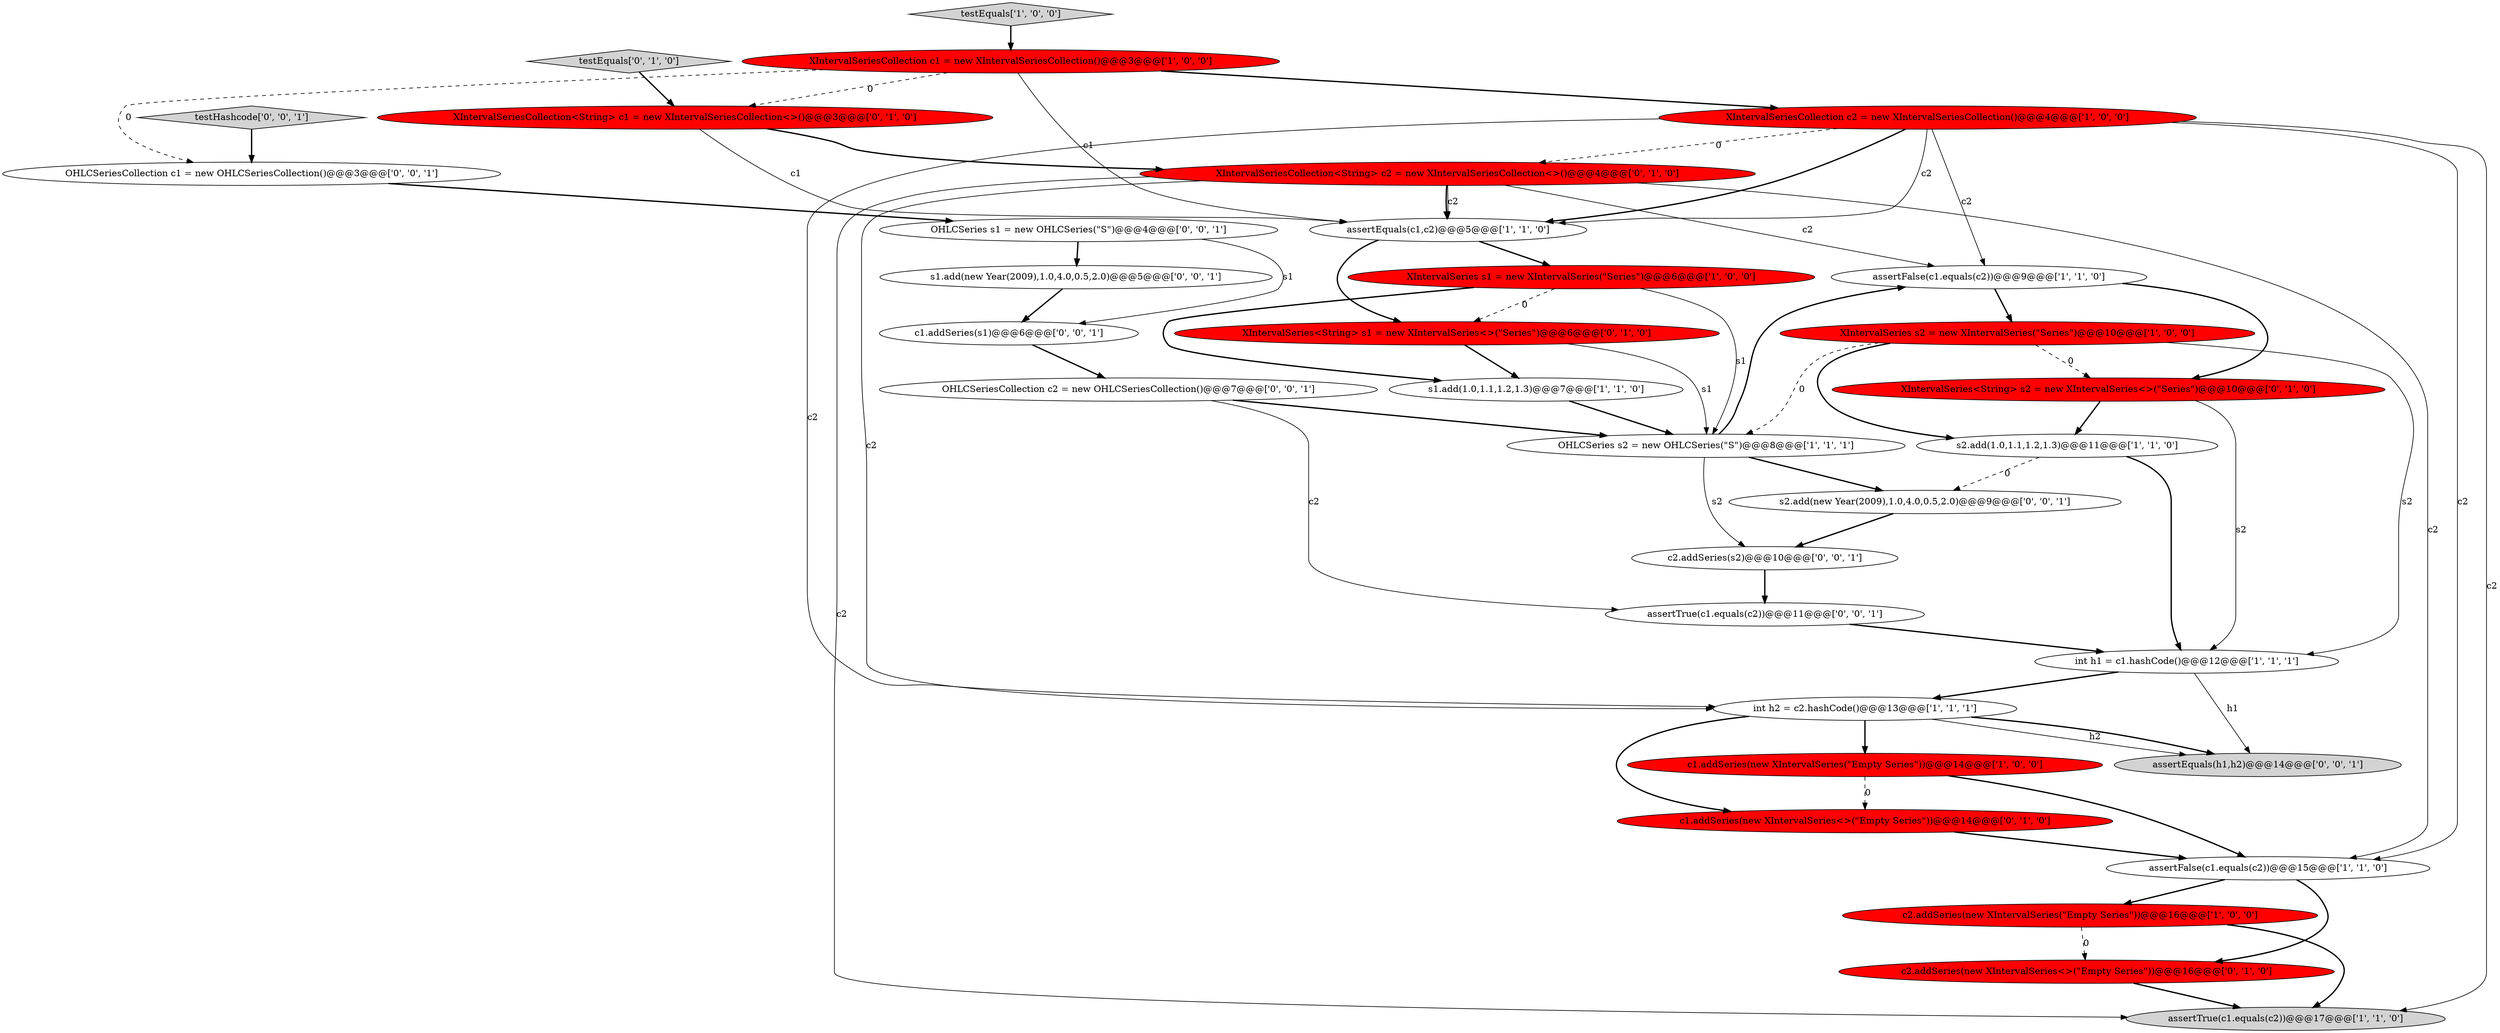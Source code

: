 digraph {
0 [style = filled, label = "XIntervalSeriesCollection c1 = new XIntervalSeriesCollection()@@@3@@@['1', '0', '0']", fillcolor = red, shape = ellipse image = "AAA1AAABBB1BBB"];
22 [style = filled, label = "XIntervalSeries<String> s2 = new XIntervalSeries<>(\"Series\")@@@10@@@['0', '1', '0']", fillcolor = red, shape = ellipse image = "AAA1AAABBB2BBB"];
23 [style = filled, label = "s1.add(new Year(2009),1.0,4.0,0.5,2.0)@@@5@@@['0', '0', '1']", fillcolor = white, shape = ellipse image = "AAA0AAABBB3BBB"];
26 [style = filled, label = "c1.addSeries(s1)@@@6@@@['0', '0', '1']", fillcolor = white, shape = ellipse image = "AAA0AAABBB3BBB"];
13 [style = filled, label = "int h2 = c2.hashCode()@@@13@@@['1', '1', '1']", fillcolor = white, shape = ellipse image = "AAA0AAABBB1BBB"];
25 [style = filled, label = "c2.addSeries(s2)@@@10@@@['0', '0', '1']", fillcolor = white, shape = ellipse image = "AAA0AAABBB3BBB"];
8 [style = filled, label = "c1.addSeries(new XIntervalSeries(\"Empty Series\"))@@@14@@@['1', '0', '0']", fillcolor = red, shape = ellipse image = "AAA1AAABBB1BBB"];
12 [style = filled, label = "OHLCSeries s2 = new OHLCSeries(\"S\")@@@8@@@['1', '1', '1']", fillcolor = white, shape = ellipse image = "AAA0AAABBB1BBB"];
31 [style = filled, label = "OHLCSeriesCollection c2 = new OHLCSeriesCollection()@@@7@@@['0', '0', '1']", fillcolor = white, shape = ellipse image = "AAA0AAABBB3BBB"];
19 [style = filled, label = "c2.addSeries(new XIntervalSeries<>(\"Empty Series\"))@@@16@@@['0', '1', '0']", fillcolor = red, shape = ellipse image = "AAA1AAABBB2BBB"];
17 [style = filled, label = "c1.addSeries(new XIntervalSeries<>(\"Empty Series\"))@@@14@@@['0', '1', '0']", fillcolor = red, shape = ellipse image = "AAA1AAABBB2BBB"];
2 [style = filled, label = "XIntervalSeries s2 = new XIntervalSeries(\"Series\")@@@10@@@['1', '0', '0']", fillcolor = red, shape = ellipse image = "AAA1AAABBB1BBB"];
16 [style = filled, label = "XIntervalSeriesCollection<String> c2 = new XIntervalSeriesCollection<>()@@@4@@@['0', '1', '0']", fillcolor = red, shape = ellipse image = "AAA1AAABBB2BBB"];
28 [style = filled, label = "s2.add(new Year(2009),1.0,4.0,0.5,2.0)@@@9@@@['0', '0', '1']", fillcolor = white, shape = ellipse image = "AAA0AAABBB3BBB"];
18 [style = filled, label = "XIntervalSeriesCollection<String> c1 = new XIntervalSeriesCollection<>()@@@3@@@['0', '1', '0']", fillcolor = red, shape = ellipse image = "AAA1AAABBB2BBB"];
9 [style = filled, label = "s2.add(1.0,1.1,1.2,1.3)@@@11@@@['1', '1', '0']", fillcolor = white, shape = ellipse image = "AAA0AAABBB1BBB"];
5 [style = filled, label = "c2.addSeries(new XIntervalSeries(\"Empty Series\"))@@@16@@@['1', '0', '0']", fillcolor = red, shape = ellipse image = "AAA1AAABBB1BBB"];
4 [style = filled, label = "assertFalse(c1.equals(c2))@@@9@@@['1', '1', '0']", fillcolor = white, shape = ellipse image = "AAA0AAABBB1BBB"];
24 [style = filled, label = "assertTrue(c1.equals(c2))@@@11@@@['0', '0', '1']", fillcolor = white, shape = ellipse image = "AAA0AAABBB3BBB"];
32 [style = filled, label = "OHLCSeries s1 = new OHLCSeries(\"S\")@@@4@@@['0', '0', '1']", fillcolor = white, shape = ellipse image = "AAA0AAABBB3BBB"];
20 [style = filled, label = "testEquals['0', '1', '0']", fillcolor = lightgray, shape = diamond image = "AAA0AAABBB2BBB"];
15 [style = filled, label = "XIntervalSeries s1 = new XIntervalSeries(\"Series\")@@@6@@@['1', '0', '0']", fillcolor = red, shape = ellipse image = "AAA1AAABBB1BBB"];
14 [style = filled, label = "assertFalse(c1.equals(c2))@@@15@@@['1', '1', '0']", fillcolor = white, shape = ellipse image = "AAA0AAABBB1BBB"];
3 [style = filled, label = "testEquals['1', '0', '0']", fillcolor = lightgray, shape = diamond image = "AAA0AAABBB1BBB"];
27 [style = filled, label = "testHashcode['0', '0', '1']", fillcolor = lightgray, shape = diamond image = "AAA0AAABBB3BBB"];
10 [style = filled, label = "int h1 = c1.hashCode()@@@12@@@['1', '1', '1']", fillcolor = white, shape = ellipse image = "AAA0AAABBB1BBB"];
11 [style = filled, label = "assertEquals(c1,c2)@@@5@@@['1', '1', '0']", fillcolor = white, shape = ellipse image = "AAA0AAABBB1BBB"];
7 [style = filled, label = "s1.add(1.0,1.1,1.2,1.3)@@@7@@@['1', '1', '0']", fillcolor = white, shape = ellipse image = "AAA0AAABBB1BBB"];
30 [style = filled, label = "assertEquals(h1,h2)@@@14@@@['0', '0', '1']", fillcolor = lightgray, shape = ellipse image = "AAA0AAABBB3BBB"];
21 [style = filled, label = "XIntervalSeries<String> s1 = new XIntervalSeries<>(\"Series\")@@@6@@@['0', '1', '0']", fillcolor = red, shape = ellipse image = "AAA1AAABBB2BBB"];
1 [style = filled, label = "assertTrue(c1.equals(c2))@@@17@@@['1', '1', '0']", fillcolor = lightgray, shape = ellipse image = "AAA0AAABBB1BBB"];
29 [style = filled, label = "OHLCSeriesCollection c1 = new OHLCSeriesCollection()@@@3@@@['0', '0', '1']", fillcolor = white, shape = ellipse image = "AAA0AAABBB3BBB"];
6 [style = filled, label = "XIntervalSeriesCollection c2 = new XIntervalSeriesCollection()@@@4@@@['1', '0', '0']", fillcolor = red, shape = ellipse image = "AAA1AAABBB1BBB"];
24->10 [style = bold, label=""];
10->30 [style = solid, label="h1"];
16->11 [style = bold, label=""];
32->23 [style = bold, label=""];
12->28 [style = bold, label=""];
15->7 [style = bold, label=""];
16->11 [style = solid, label="c2"];
0->6 [style = bold, label=""];
7->12 [style = bold, label=""];
13->30 [style = solid, label="h2"];
11->21 [style = bold, label=""];
22->9 [style = bold, label=""];
6->13 [style = solid, label="c2"];
9->28 [style = dashed, label="0"];
23->26 [style = bold, label=""];
8->14 [style = bold, label=""];
16->14 [style = solid, label="c2"];
12->25 [style = solid, label="s2"];
14->19 [style = bold, label=""];
15->21 [style = dashed, label="0"];
4->2 [style = bold, label=""];
2->9 [style = bold, label=""];
9->10 [style = bold, label=""];
13->30 [style = bold, label=""];
6->11 [style = solid, label="c2"];
2->10 [style = solid, label="s2"];
16->13 [style = solid, label="c2"];
31->12 [style = bold, label=""];
31->24 [style = solid, label="c2"];
6->1 [style = solid, label="c2"];
3->0 [style = bold, label=""];
11->15 [style = bold, label=""];
22->10 [style = solid, label="s2"];
20->18 [style = bold, label=""];
5->1 [style = bold, label=""];
13->17 [style = bold, label=""];
19->1 [style = bold, label=""];
26->31 [style = bold, label=""];
25->24 [style = bold, label=""];
6->16 [style = dashed, label="0"];
2->12 [style = dashed, label="0"];
16->1 [style = solid, label="c2"];
12->4 [style = bold, label=""];
10->13 [style = bold, label=""];
17->14 [style = bold, label=""];
16->4 [style = solid, label="c2"];
29->32 [style = bold, label=""];
6->11 [style = bold, label=""];
6->14 [style = solid, label="c2"];
32->26 [style = solid, label="s1"];
0->29 [style = dashed, label="0"];
28->25 [style = bold, label=""];
21->7 [style = bold, label=""];
6->4 [style = solid, label="c2"];
0->18 [style = dashed, label="0"];
21->12 [style = solid, label="s1"];
8->17 [style = dashed, label="0"];
27->29 [style = bold, label=""];
13->8 [style = bold, label=""];
0->11 [style = solid, label="c1"];
2->22 [style = dashed, label="0"];
5->19 [style = dashed, label="0"];
4->22 [style = bold, label=""];
15->12 [style = solid, label="s1"];
18->11 [style = solid, label="c1"];
14->5 [style = bold, label=""];
18->16 [style = bold, label=""];
}
